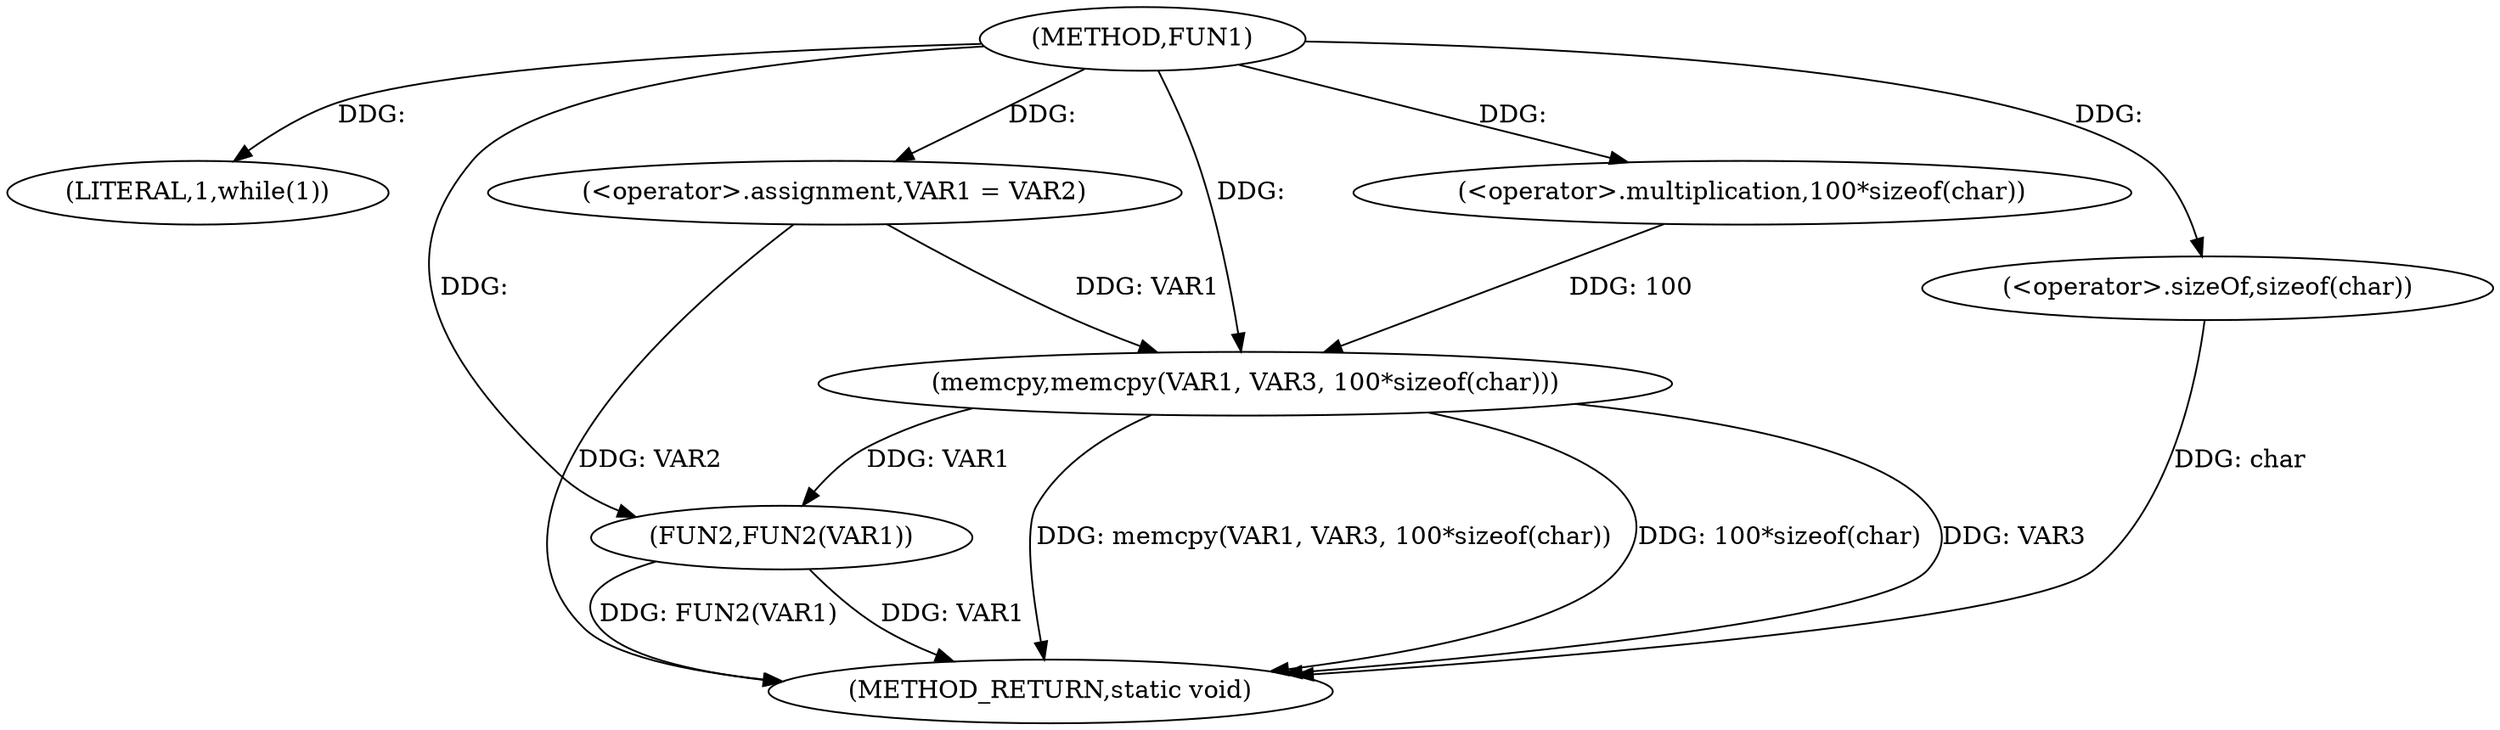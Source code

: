 digraph FUN1 {  
"1000100" [label = "(METHOD,FUN1)" ]
"1000122" [label = "(METHOD_RETURN,static void)" ]
"1000105" [label = "(LITERAL,1,while(1))" ]
"1000107" [label = "(<operator>.assignment,VAR1 = VAR2)" ]
"1000113" [label = "(memcpy,memcpy(VAR1, VAR3, 100*sizeof(char)))" ]
"1000116" [label = "(<operator>.multiplication,100*sizeof(char))" ]
"1000118" [label = "(<operator>.sizeOf,sizeof(char))" ]
"1000120" [label = "(FUN2,FUN2(VAR1))" ]
  "1000118" -> "1000122"  [ label = "DDG: char"] 
  "1000113" -> "1000122"  [ label = "DDG: 100*sizeof(char)"] 
  "1000107" -> "1000122"  [ label = "DDG: VAR2"] 
  "1000113" -> "1000122"  [ label = "DDG: VAR3"] 
  "1000120" -> "1000122"  [ label = "DDG: VAR1"] 
  "1000113" -> "1000122"  [ label = "DDG: memcpy(VAR1, VAR3, 100*sizeof(char))"] 
  "1000120" -> "1000122"  [ label = "DDG: FUN2(VAR1)"] 
  "1000100" -> "1000105"  [ label = "DDG: "] 
  "1000100" -> "1000107"  [ label = "DDG: "] 
  "1000107" -> "1000113"  [ label = "DDG: VAR1"] 
  "1000100" -> "1000113"  [ label = "DDG: "] 
  "1000116" -> "1000113"  [ label = "DDG: 100"] 
  "1000100" -> "1000116"  [ label = "DDG: "] 
  "1000100" -> "1000118"  [ label = "DDG: "] 
  "1000113" -> "1000120"  [ label = "DDG: VAR1"] 
  "1000100" -> "1000120"  [ label = "DDG: "] 
}
